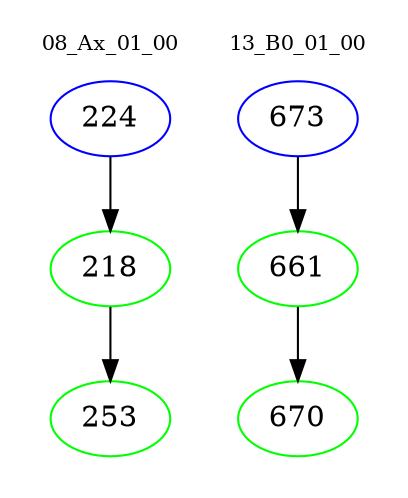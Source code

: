 digraph{
subgraph cluster_0 {
color = white
label = "08_Ax_01_00";
fontsize=10;
T0_224 [label="224", color="blue"]
T0_224 -> T0_218 [color="black"]
T0_218 [label="218", color="green"]
T0_218 -> T0_253 [color="black"]
T0_253 [label="253", color="green"]
}
subgraph cluster_1 {
color = white
label = "13_B0_01_00";
fontsize=10;
T1_673 [label="673", color="blue"]
T1_673 -> T1_661 [color="black"]
T1_661 [label="661", color="green"]
T1_661 -> T1_670 [color="black"]
T1_670 [label="670", color="green"]
}
}
